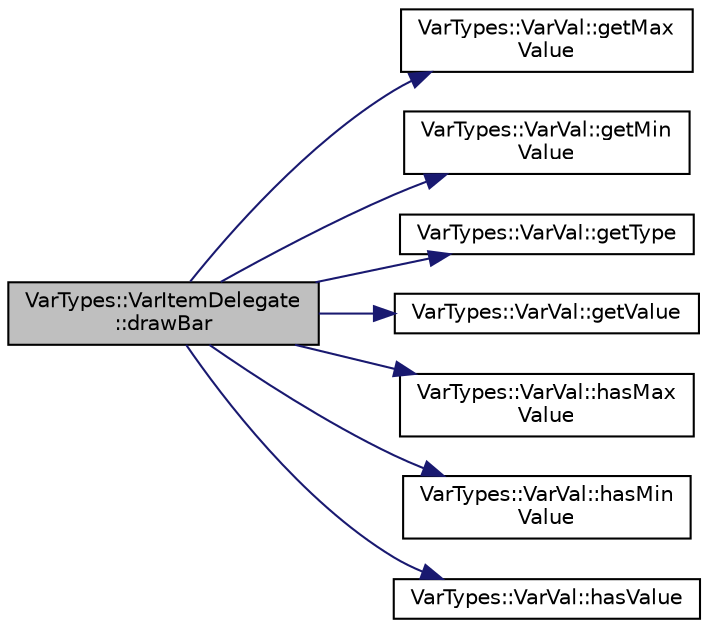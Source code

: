 digraph "VarTypes::VarItemDelegate::drawBar"
{
 // INTERACTIVE_SVG=YES
  edge [fontname="Helvetica",fontsize="10",labelfontname="Helvetica",labelfontsize="10"];
  node [fontname="Helvetica",fontsize="10",shape=record];
  rankdir="LR";
  Node1 [label="VarTypes::VarItemDelegate\l::drawBar",height=0.2,width=0.4,color="black", fillcolor="grey75", style="filled", fontcolor="black"];
  Node1 -> Node2 [color="midnightblue",fontsize="10",style="solid",fontname="Helvetica"];
  Node2 [label="VarTypes::VarVal::getMax\lValue",height=0.2,width=0.4,color="black", fillcolor="white", style="filled",URL="$d6/de8/class_var_types_1_1_var_val.html#ab73a77d90f204f9bce0a685104a0c032"];
  Node1 -> Node3 [color="midnightblue",fontsize="10",style="solid",fontname="Helvetica"];
  Node3 [label="VarTypes::VarVal::getMin\lValue",height=0.2,width=0.4,color="black", fillcolor="white", style="filled",URL="$d6/de8/class_var_types_1_1_var_val.html#abebbcdd4df2641034a5eaccb8c3efc41"];
  Node1 -> Node4 [color="midnightblue",fontsize="10",style="solid",fontname="Helvetica"];
  Node4 [label="VarTypes::VarVal::getType",height=0.2,width=0.4,color="black", fillcolor="white", style="filled",URL="$d6/de8/class_var_types_1_1_var_val.html#a055099df08f318d6b870271687972c01",tooltip="Get the type of this VarType node. "];
  Node1 -> Node5 [color="midnightblue",fontsize="10",style="solid",fontname="Helvetica"];
  Node5 [label="VarTypes::VarVal::getValue",height=0.2,width=0.4,color="black", fillcolor="white", style="filled",URL="$d6/de8/class_var_types_1_1_var_val.html#a45d6b4aca87a4758f2a6c0c812733651"];
  Node1 -> Node6 [color="midnightblue",fontsize="10",style="solid",fontname="Helvetica"];
  Node6 [label="VarTypes::VarVal::hasMax\lValue",height=0.2,width=0.4,color="black", fillcolor="white", style="filled",URL="$d6/de8/class_var_types_1_1_var_val.html#ad44a0d11772740afa94ef8962bc9abf6"];
  Node1 -> Node7 [color="midnightblue",fontsize="10",style="solid",fontname="Helvetica"];
  Node7 [label="VarTypes::VarVal::hasMin\lValue",height=0.2,width=0.4,color="black", fillcolor="white", style="filled",URL="$d6/de8/class_var_types_1_1_var_val.html#a050d178e488fdd606c4693ad64a9a47b"];
  Node1 -> Node8 [color="midnightblue",fontsize="10",style="solid",fontname="Helvetica"];
  Node8 [label="VarTypes::VarVal::hasValue",height=0.2,width=0.4,color="black", fillcolor="white", style="filled",URL="$d6/de8/class_var_types_1_1_var_val.html#a982cf0d5d723574608af69e3c8b14b6f"];
}
